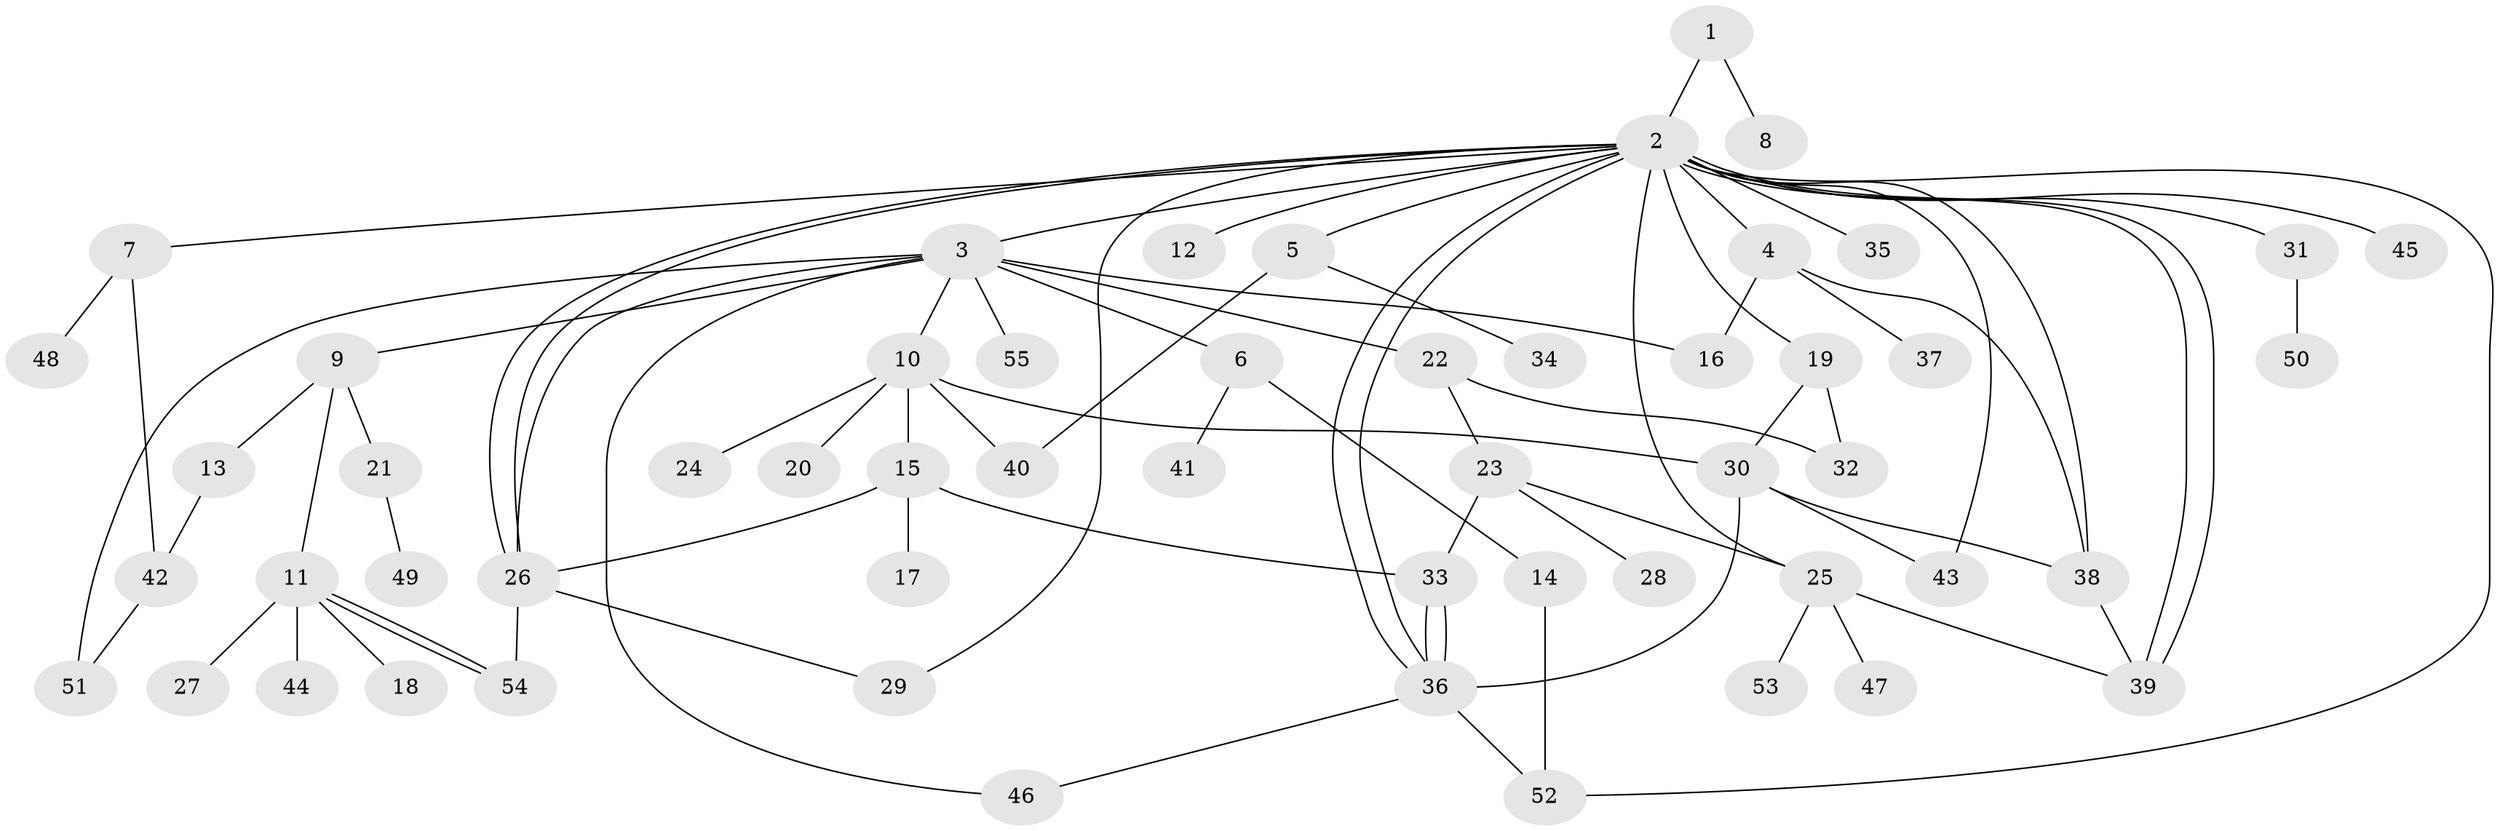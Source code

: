 // coarse degree distribution, {1: 0.40540540540540543, 19: 0.02702702702702703, 9: 0.05405405405405406, 3: 0.10810810810810811, 2: 0.24324324324324326, 4: 0.05405405405405406, 5: 0.08108108108108109, 7: 0.02702702702702703}
// Generated by graph-tools (version 1.1) at 2025/23/03/03/25 07:23:51]
// undirected, 55 vertices, 81 edges
graph export_dot {
graph [start="1"]
  node [color=gray90,style=filled];
  1;
  2;
  3;
  4;
  5;
  6;
  7;
  8;
  9;
  10;
  11;
  12;
  13;
  14;
  15;
  16;
  17;
  18;
  19;
  20;
  21;
  22;
  23;
  24;
  25;
  26;
  27;
  28;
  29;
  30;
  31;
  32;
  33;
  34;
  35;
  36;
  37;
  38;
  39;
  40;
  41;
  42;
  43;
  44;
  45;
  46;
  47;
  48;
  49;
  50;
  51;
  52;
  53;
  54;
  55;
  1 -- 2;
  1 -- 8;
  2 -- 3;
  2 -- 4;
  2 -- 5;
  2 -- 7;
  2 -- 12;
  2 -- 19;
  2 -- 25;
  2 -- 26;
  2 -- 26;
  2 -- 29;
  2 -- 31;
  2 -- 35;
  2 -- 36;
  2 -- 36;
  2 -- 38;
  2 -- 39;
  2 -- 39;
  2 -- 43;
  2 -- 45;
  2 -- 52;
  3 -- 6;
  3 -- 9;
  3 -- 10;
  3 -- 16;
  3 -- 22;
  3 -- 26;
  3 -- 46;
  3 -- 51;
  3 -- 55;
  4 -- 16;
  4 -- 37;
  4 -- 38;
  5 -- 34;
  5 -- 40;
  6 -- 14;
  6 -- 41;
  7 -- 42;
  7 -- 48;
  9 -- 11;
  9 -- 13;
  9 -- 21;
  10 -- 15;
  10 -- 20;
  10 -- 24;
  10 -- 30;
  10 -- 40;
  11 -- 18;
  11 -- 27;
  11 -- 44;
  11 -- 54;
  11 -- 54;
  13 -- 42;
  14 -- 52;
  15 -- 17;
  15 -- 26;
  15 -- 33;
  19 -- 30;
  19 -- 32;
  21 -- 49;
  22 -- 23;
  22 -- 32;
  23 -- 25;
  23 -- 28;
  23 -- 33;
  25 -- 39;
  25 -- 47;
  25 -- 53;
  26 -- 29;
  26 -- 54;
  30 -- 36;
  30 -- 38;
  30 -- 43;
  31 -- 50;
  33 -- 36;
  33 -- 36;
  36 -- 46;
  36 -- 52;
  38 -- 39;
  42 -- 51;
}
